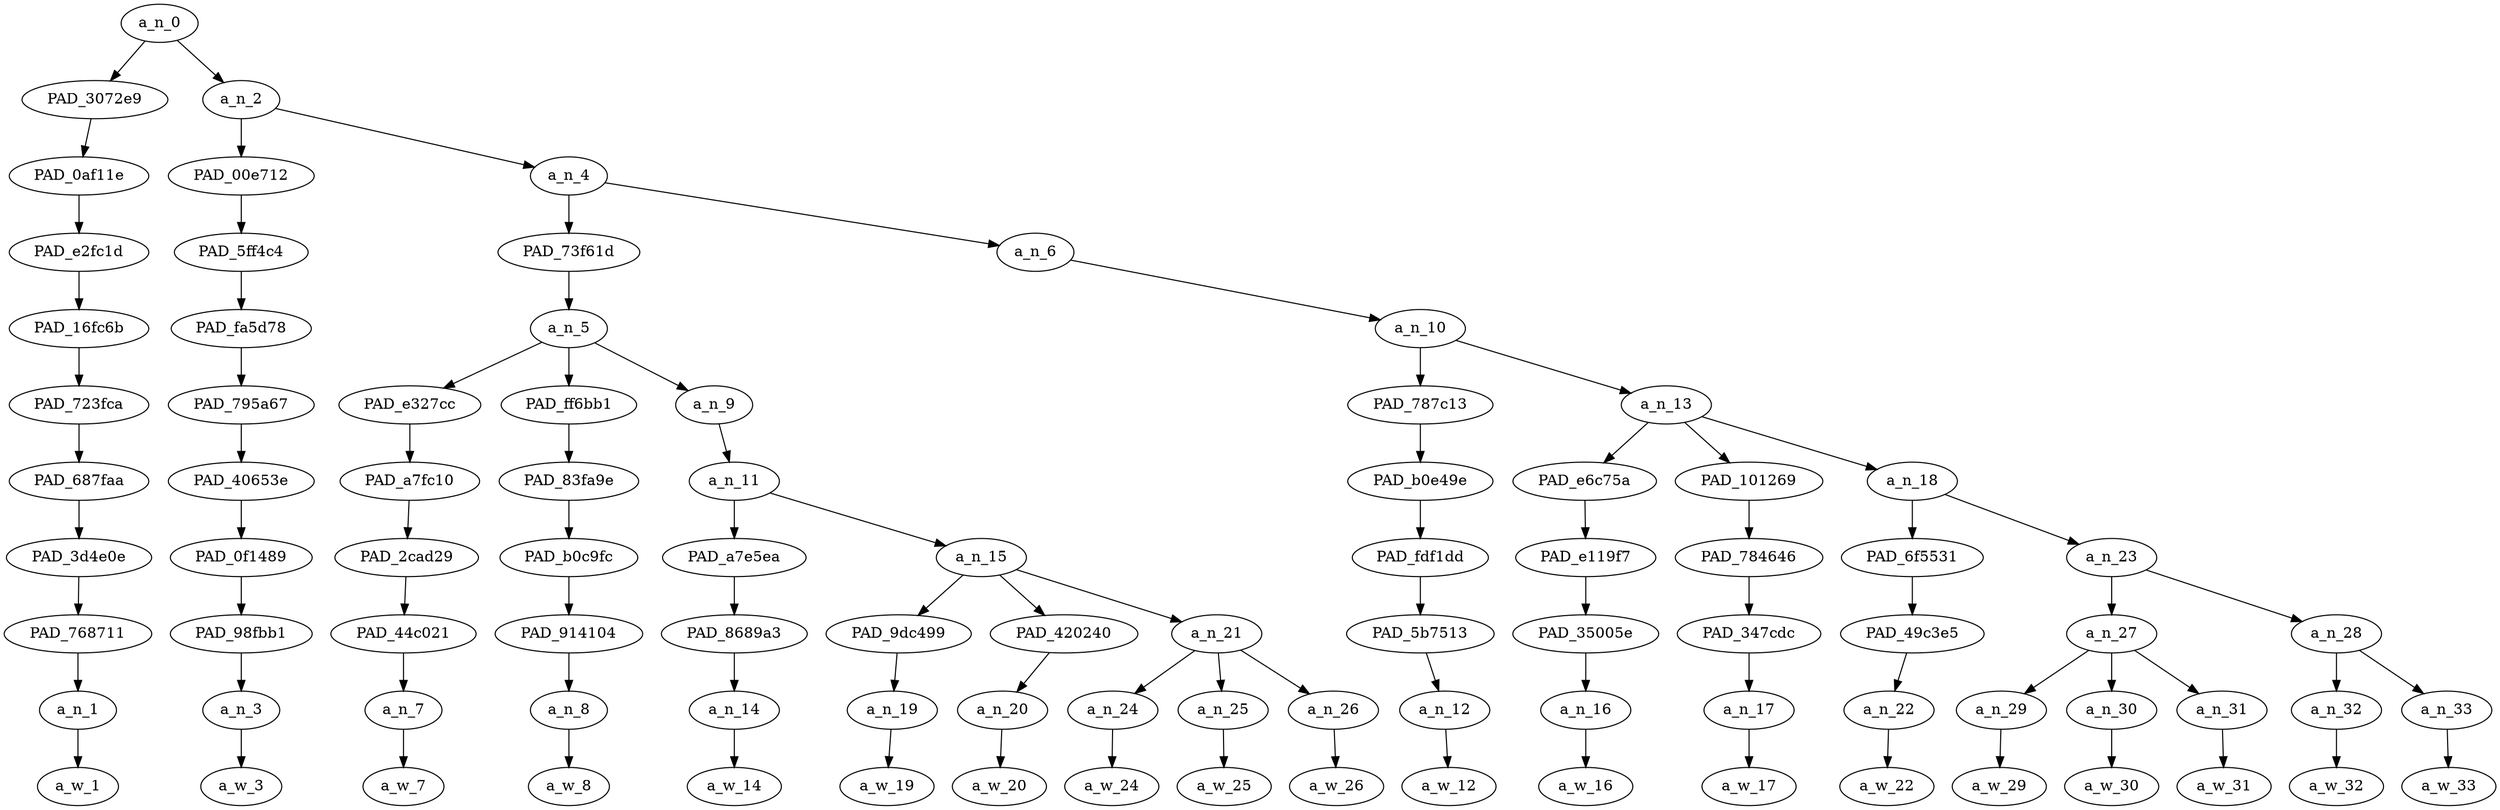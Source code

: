 strict digraph "" {
	a_n_0	[div_dir=1,
		index=0,
		level=10,
		pos="2.0824652777777777,10!",
		text_span="[0, 1, 2, 3, 4, 5, 6, 7, 8, 9, 10, 11, 12, 13, 14, 15, 16, 17, 18]",
		value=1.00000000];
	PAD_3072e9	[div_dir=1,
		index=0,
		level=9,
		pos="0.0,9!",
		text_span="[0]",
		value=0.03046682];
	a_n_0 -> PAD_3072e9;
	a_n_2	[div_dir=1,
		index=1,
		level=9,
		pos="4.164930555555555,9!",
		text_span="[1, 2, 3, 4, 5, 6, 7, 8, 9, 10, 11, 12, 13, 14, 15, 16, 17, 18]",
		value=0.96879151];
	a_n_0 -> a_n_2;
	PAD_0af11e	[div_dir=1,
		index=0,
		level=8,
		pos="0.0,8!",
		text_span="[0]",
		value=0.03046682];
	PAD_3072e9 -> PAD_0af11e;
	PAD_e2fc1d	[div_dir=1,
		index=0,
		level=7,
		pos="0.0,7!",
		text_span="[0]",
		value=0.03046682];
	PAD_0af11e -> PAD_e2fc1d;
	PAD_16fc6b	[div_dir=1,
		index=0,
		level=6,
		pos="0.0,6!",
		text_span="[0]",
		value=0.03046682];
	PAD_e2fc1d -> PAD_16fc6b;
	PAD_723fca	[div_dir=1,
		index=0,
		level=5,
		pos="0.0,5!",
		text_span="[0]",
		value=0.03046682];
	PAD_16fc6b -> PAD_723fca;
	PAD_687faa	[div_dir=1,
		index=0,
		level=4,
		pos="0.0,4!",
		text_span="[0]",
		value=0.03046682];
	PAD_723fca -> PAD_687faa;
	PAD_3d4e0e	[div_dir=1,
		index=0,
		level=3,
		pos="0.0,3!",
		text_span="[0]",
		value=0.03046682];
	PAD_687faa -> PAD_3d4e0e;
	PAD_768711	[div_dir=1,
		index=0,
		level=2,
		pos="0.0,2!",
		text_span="[0]",
		value=0.03046682];
	PAD_3d4e0e -> PAD_768711;
	a_n_1	[div_dir=1,
		index=0,
		level=1,
		pos="0.0,1!",
		text_span="[0]",
		value=0.03046682];
	PAD_768711 -> a_n_1;
	a_w_1	[div_dir=0,
		index=0,
		level=0,
		pos="0,0!",
		text_span="[0]",
		value=i];
	a_n_1 -> a_w_1;
	PAD_00e712	[div_dir=1,
		index=1,
		level=8,
		pos="1.0,8!",
		text_span="[1]",
		value=0.02769624];
	a_n_2 -> PAD_00e712;
	a_n_4	[div_dir=1,
		index=2,
		level=8,
		pos="7.329861111111111,8!",
		text_span="[2, 3, 4, 5, 6, 7, 8, 9, 10, 11, 12, 13, 14, 15, 16, 17, 18]",
		value=0.94039203];
	a_n_2 -> a_n_4;
	PAD_5ff4c4	[div_dir=1,
		index=1,
		level=7,
		pos="1.0,7!",
		text_span="[1]",
		value=0.02769624];
	PAD_00e712 -> PAD_5ff4c4;
	PAD_fa5d78	[div_dir=1,
		index=1,
		level=6,
		pos="1.0,6!",
		text_span="[1]",
		value=0.02769624];
	PAD_5ff4c4 -> PAD_fa5d78;
	PAD_795a67	[div_dir=1,
		index=1,
		level=5,
		pos="1.0,5!",
		text_span="[1]",
		value=0.02769624];
	PAD_fa5d78 -> PAD_795a67;
	PAD_40653e	[div_dir=1,
		index=1,
		level=4,
		pos="1.0,4!",
		text_span="[1]",
		value=0.02769624];
	PAD_795a67 -> PAD_40653e;
	PAD_0f1489	[div_dir=1,
		index=1,
		level=3,
		pos="1.0,3!",
		text_span="[1]",
		value=0.02769624];
	PAD_40653e -> PAD_0f1489;
	PAD_98fbb1	[div_dir=1,
		index=1,
		level=2,
		pos="1.0,2!",
		text_span="[1]",
		value=0.02769624];
	PAD_0f1489 -> PAD_98fbb1;
	a_n_3	[div_dir=1,
		index=1,
		level=1,
		pos="1.0,1!",
		text_span="[1]",
		value=0.02769624];
	PAD_98fbb1 -> a_n_3;
	a_w_3	[div_dir=0,
		index=1,
		level=0,
		pos="1,0!",
		text_span="[1]",
		value=am];
	a_n_3 -> a_w_3;
	PAD_73f61d	[div_dir=1,
		index=2,
		level=7,
		pos="3.388888888888889,7!",
		text_span="[2, 3, 4, 5, 6, 7, 8, 9]",
		value=0.23020802];
	a_n_4 -> PAD_73f61d;
	a_n_6	[div_dir=1,
		index=3,
		level=7,
		pos="11.270833333333332,7!",
		text_span="[10, 11, 12, 13, 14, 15, 16, 17, 18]",
		value=0.70949564];
	a_n_4 -> a_n_6;
	a_n_5	[div_dir=1,
		index=2,
		level=6,
		pos="3.388888888888889,6!",
		text_span="[2, 3, 4, 5, 6, 7, 8, 9]",
		value=0.23020802];
	PAD_73f61d -> a_n_5;
	PAD_e327cc	[div_dir=1,
		index=2,
		level=5,
		pos="2.0,5!",
		text_span="[2]",
		value=0.02348400];
	a_n_5 -> PAD_e327cc;
	PAD_ff6bb1	[div_dir=1,
		index=3,
		level=5,
		pos="3.0,5!",
		text_span="[3]",
		value=0.03950855];
	a_n_5 -> PAD_ff6bb1;
	a_n_9	[div_dir=1,
		index=4,
		level=5,
		pos="5.166666666666666,5!",
		text_span="[4, 5, 6, 7, 8, 9]",
		value=0.16703328];
	a_n_5 -> a_n_9;
	PAD_a7fc10	[div_dir=1,
		index=2,
		level=4,
		pos="2.0,4!",
		text_span="[2]",
		value=0.02348400];
	PAD_e327cc -> PAD_a7fc10;
	PAD_2cad29	[div_dir=1,
		index=2,
		level=3,
		pos="2.0,3!",
		text_span="[2]",
		value=0.02348400];
	PAD_a7fc10 -> PAD_2cad29;
	PAD_44c021	[div_dir=1,
		index=2,
		level=2,
		pos="2.0,2!",
		text_span="[2]",
		value=0.02348400];
	PAD_2cad29 -> PAD_44c021;
	a_n_7	[div_dir=1,
		index=2,
		level=1,
		pos="2.0,1!",
		text_span="[2]",
		value=0.02348400];
	PAD_44c021 -> a_n_7;
	a_w_7	[div_dir=0,
		index=2,
		level=0,
		pos="2,0!",
		text_span="[2]",
		value=so];
	a_n_7 -> a_w_7;
	PAD_83fa9e	[div_dir=1,
		index=3,
		level=4,
		pos="3.0,4!",
		text_span="[3]",
		value=0.03950855];
	PAD_ff6bb1 -> PAD_83fa9e;
	PAD_b0c9fc	[div_dir=1,
		index=3,
		level=3,
		pos="3.0,3!",
		text_span="[3]",
		value=0.03950855];
	PAD_83fa9e -> PAD_b0c9fc;
	PAD_914104	[div_dir=1,
		index=3,
		level=2,
		pos="3.0,2!",
		text_span="[3]",
		value=0.03950855];
	PAD_b0c9fc -> PAD_914104;
	a_n_8	[div_dir=1,
		index=3,
		level=1,
		pos="3.0,1!",
		text_span="[3]",
		value=0.03950855];
	PAD_914104 -> a_n_8;
	a_w_8	[div_dir=0,
		index=3,
		level=0,
		pos="3,0!",
		text_span="[3]",
		value=glad];
	a_n_8 -> a_w_8;
	a_n_11	[div_dir=1,
		index=4,
		level=4,
		pos="5.166666666666666,4!",
		text_span="[4, 5, 6, 7, 8, 9]",
		value=0.16690137];
	a_n_9 -> a_n_11;
	PAD_a7e5ea	[div_dir=1,
		index=4,
		level=3,
		pos="4.0,3!",
		text_span="[4]",
		value=0.02466330];
	a_n_11 -> PAD_a7e5ea;
	a_n_15	[div_dir=1,
		index=5,
		level=3,
		pos="6.333333333333333,3!",
		text_span="[5, 6, 7, 8, 9]",
		value=0.14210615];
	a_n_11 -> a_n_15;
	PAD_8689a3	[div_dir=1,
		index=4,
		level=2,
		pos="4.0,2!",
		text_span="[4]",
		value=0.02466330];
	PAD_a7e5ea -> PAD_8689a3;
	a_n_14	[div_dir=1,
		index=4,
		level=1,
		pos="4.0,1!",
		text_span="[4]",
		value=0.02466330];
	PAD_8689a3 -> a_n_14;
	a_w_14	[div_dir=0,
		index=4,
		level=0,
		pos="4,0!",
		text_span="[4]",
		value=i1];
	a_n_14 -> a_w_14;
	PAD_9dc499	[div_dir=-1,
		index=5,
		level=2,
		pos="5.0,2!",
		text_span="[5]",
		value=0.02068009];
	a_n_15 -> PAD_9dc499;
	PAD_420240	[div_dir=1,
		index=6,
		level=2,
		pos="6.0,2!",
		text_span="[6]",
		value=0.02374799];
	a_n_15 -> PAD_420240;
	a_n_21	[div_dir=1,
		index=7,
		level=2,
		pos="8.0,2!",
		text_span="[7, 8, 9]",
		value=0.09753516];
	a_n_15 -> a_n_21;
	a_n_19	[div_dir=-1,
		index=5,
		level=1,
		pos="5.0,1!",
		text_span="[5]",
		value=0.02068009];
	PAD_9dc499 -> a_n_19;
	a_w_19	[div_dir=0,
		index=5,
		level=0,
		pos="5,0!",
		text_span="[5]",
		value=do];
	a_n_19 -> a_w_19;
	a_n_20	[div_dir=1,
		index=6,
		level=1,
		pos="6.0,1!",
		text_span="[6]",
		value=0.02374799];
	PAD_420240 -> a_n_20;
	a_w_20	[div_dir=0,
		index=6,
		level=0,
		pos="6,0!",
		text_span="[6]",
		value=not];
	a_n_20 -> a_w_20;
	a_n_24	[div_dir=1,
		index=7,
		level=1,
		pos="7.0,1!",
		text_span="[7]",
		value=0.03775911];
	a_n_21 -> a_n_24;
	a_n_25	[div_dir=1,
		index=8,
		level=1,
		pos="8.0,1!",
		text_span="[8]",
		value=0.02445610];
	a_n_21 -> a_n_25;
	a_n_26	[div_dir=-1,
		index=9,
		level=1,
		pos="9.0,1!",
		text_span="[9]",
		value=0.03514266];
	a_n_21 -> a_n_26;
	a_w_24	[div_dir=0,
		index=7,
		level=0,
		pos="7,0!",
		text_span="[7]",
		value=live];
	a_n_24 -> a_w_24;
	a_w_25	[div_dir=0,
		index=8,
		level=0,
		pos="8,0!",
		text_span="[8]",
		value=there];
	a_n_25 -> a_w_25;
	a_w_26	[div_dir=0,
		index=9,
		level=0,
		pos="9,0!",
		text_span="[9]",
		value=anymore];
	a_n_26 -> a_w_26;
	a_n_10	[div_dir=1,
		index=3,
		level=6,
		pos="11.270833333333332,6!",
		text_span="[10, 11, 12, 13, 14, 15, 16, 17, 18]",
		value=0.70871005];
	a_n_6 -> a_n_10;
	PAD_787c13	[div_dir=1,
		index=5,
		level=5,
		pos="10.0,5!",
		text_span="[10]",
		value=0.02820460];
	a_n_10 -> PAD_787c13;
	a_n_13	[div_dir=1,
		index=6,
		level=5,
		pos="12.541666666666666,5!",
		text_span="[11, 12, 13, 14, 15, 16, 17, 18]",
		value=0.67971986];
	a_n_10 -> a_n_13;
	PAD_b0e49e	[div_dir=1,
		index=5,
		level=4,
		pos="10.0,4!",
		text_span="[10]",
		value=0.02820460];
	PAD_787c13 -> PAD_b0e49e;
	PAD_fdf1dd	[div_dir=1,
		index=6,
		level=3,
		pos="10.0,3!",
		text_span="[10]",
		value=0.02820460];
	PAD_b0e49e -> PAD_fdf1dd;
	PAD_5b7513	[div_dir=1,
		index=8,
		level=2,
		pos="10.0,2!",
		text_span="[10]",
		value=0.02820460];
	PAD_fdf1dd -> PAD_5b7513;
	a_n_12	[div_dir=1,
		index=10,
		level=1,
		pos="10.0,1!",
		text_span="[10]",
		value=0.02820460];
	PAD_5b7513 -> a_n_12;
	a_w_12	[div_dir=0,
		index=10,
		level=0,
		pos="10,0!",
		text_span="[10]",
		value=i2];
	a_n_12 -> a_w_12;
	PAD_e6c75a	[div_dir=1,
		index=6,
		level=4,
		pos="11.0,4!",
		text_span="[11]",
		value=0.04588342];
	a_n_13 -> PAD_e6c75a;
	PAD_101269	[div_dir=-1,
		index=7,
		level=4,
		pos="12.0,4!",
		text_span="[12]",
		value=0.03183729];
	a_n_13 -> PAD_101269;
	a_n_18	[div_dir=1,
		index=8,
		level=4,
		pos="14.625,4!",
		text_span="[13, 14, 15, 16, 17, 18]",
		value=0.60118171];
	a_n_13 -> a_n_18;
	PAD_e119f7	[div_dir=1,
		index=7,
		level=3,
		pos="11.0,3!",
		text_span="[11]",
		value=0.04588342];
	PAD_e6c75a -> PAD_e119f7;
	PAD_35005e	[div_dir=1,
		index=9,
		level=2,
		pos="11.0,2!",
		text_span="[11]",
		value=0.04588342];
	PAD_e119f7 -> PAD_35005e;
	a_n_16	[div_dir=1,
		index=11,
		level=1,
		pos="11.0,1!",
		text_span="[11]",
		value=0.04588342];
	PAD_35005e -> a_n_16;
	a_w_16	[div_dir=0,
		index=11,
		level=0,
		pos="11,0!",
		text_span="[11]",
		value=got];
	a_n_16 -> a_w_16;
	PAD_784646	[div_dir=-1,
		index=8,
		level=3,
		pos="12.0,3!",
		text_span="[12]",
		value=0.03183729];
	PAD_101269 -> PAD_784646;
	PAD_347cdc	[div_dir=-1,
		index=10,
		level=2,
		pos="12.0,2!",
		text_span="[12]",
		value=0.03183729];
	PAD_784646 -> PAD_347cdc;
	a_n_17	[div_dir=-1,
		index=12,
		level=1,
		pos="12.0,1!",
		text_span="[12]",
		value=0.03183729];
	PAD_347cdc -> a_n_17;
	a_w_17	[div_dir=0,
		index=12,
		level=0,
		pos="12,0!",
		text_span="[12]",
		value=out];
	a_n_17 -> a_w_17;
	PAD_6f5531	[div_dir=-1,
		index=9,
		level=3,
		pos="13.0,3!",
		text_span="[13]",
		value=0.03672264];
	a_n_18 -> PAD_6f5531;
	a_n_23	[div_dir=1,
		index=10,
		level=3,
		pos="16.25,3!",
		text_span="[14, 15, 16, 17, 18]",
		value=0.56349159];
	a_n_18 -> a_n_23;
	PAD_49c3e5	[div_dir=-1,
		index=11,
		level=2,
		pos="13.0,2!",
		text_span="[13]",
		value=0.03672264];
	PAD_6f5531 -> PAD_49c3e5;
	a_n_22	[div_dir=-1,
		index=13,
		level=1,
		pos="13.0,1!",
		text_span="[13]",
		value=0.03672264];
	PAD_49c3e5 -> a_n_22;
	a_w_22	[div_dir=0,
		index=13,
		level=0,
		pos="13,0!",
		text_span="[13]",
		value=before];
	a_n_22 -> a_w_22;
	a_n_27	[div_dir=1,
		index=12,
		level=2,
		pos="15.0,2!",
		text_span="[14, 15, 16]",
		value=0.36892900];
	a_n_23 -> a_n_27;
	a_n_28	[div_dir=1,
		index=13,
		level=2,
		pos="17.5,2!",
		text_span="[17, 18]",
		value=0.19344061];
	a_n_23 -> a_n_28;
	a_n_29	[div_dir=-1,
		index=14,
		level=1,
		pos="14.0,1!",
		text_span="[14]",
		value=0.05666378];
	a_n_27 -> a_n_29;
	a_n_30	[div_dir=1,
		index=15,
		level=1,
		pos="15.0,1!",
		text_span="[15]",
		value=0.21109282];
	a_n_27 -> a_n_30;
	a_n_31	[div_dir=-1,
		index=16,
		level=1,
		pos="16.0,1!",
		text_span="[16]",
		value=0.10029567];
	a_n_27 -> a_n_31;
	a_w_29	[div_dir=0,
		index=14,
		level=0,
		pos="14,0!",
		text_span="[14]",
		value=the];
	a_n_29 -> a_w_29;
	a_w_30	[div_dir=0,
		index=15,
		level=0,
		pos="15,0!",
		text_span="[15]",
		value=muslim];
	a_n_30 -> a_w_30;
	a_w_31	[div_dir=0,
		index=16,
		level=0,
		pos="16,0!",
		text_span="[16]",
		value=invasion];
	a_n_31 -> a_w_31;
	a_n_32	[div_dir=-1,
		index=17,
		level=1,
		pos="17.0,1!",
		text_span="[17]",
		value=0.05278386];
	a_n_28 -> a_n_32;
	a_n_33	[div_dir=1,
		index=18,
		level=1,
		pos="18.0,1!",
		text_span="[18]",
		value=0.13995651];
	a_n_28 -> a_n_33;
	a_w_32	[div_dir=0,
		index=17,
		level=0,
		pos="17,0!",
		text_span="[17]",
		value=of];
	a_n_32 -> a_w_32;
	a_w_33	[div_dir=0,
		index=18,
		level=0,
		pos="18,0!",
		text_span="[18]",
		value=minnesota];
	a_n_33 -> a_w_33;
}
